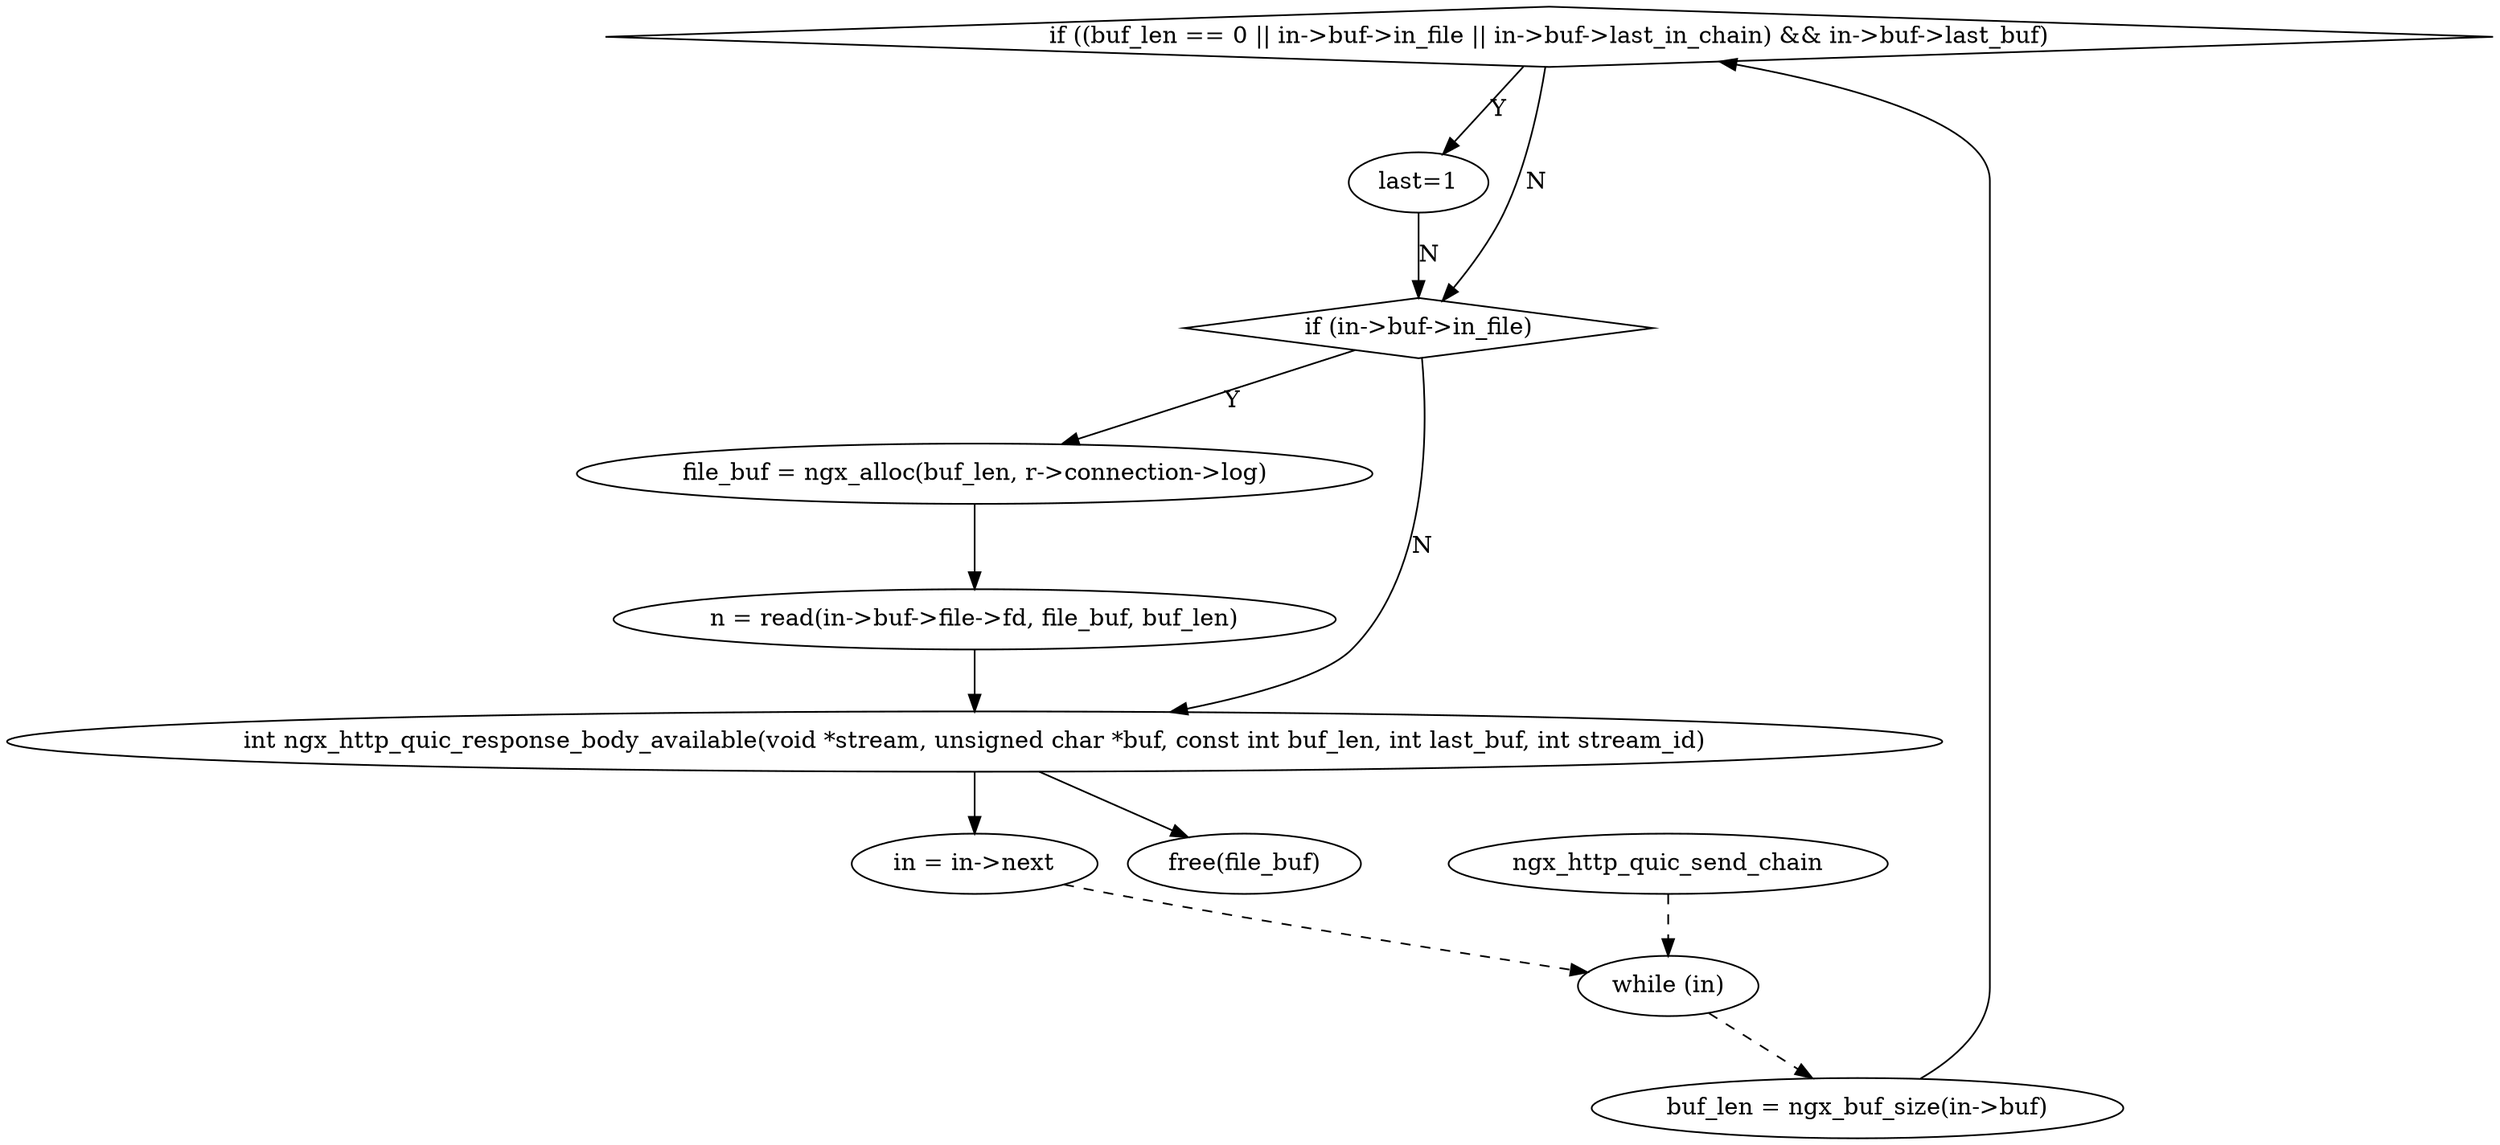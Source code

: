 digraph {
    "if ((buf_len == 0 || in->buf->in_file || in->buf->last_in_chain) && in->buf->last_buf)"[shape=diamond];
    "if (in->buf->in_file)"[shape=diamond];

    "ngx_http_quic_send_chain"->"while (in)"[style=dashed];
    "while (in)" -> "buf_len = ngx_buf_size(in->buf)"[style=dashed];
    "buf_len = ngx_buf_size(in->buf)"->"if ((buf_len == 0 || in->buf->in_file || in->buf->last_in_chain) && in->buf->last_buf)";
    "if ((buf_len == 0 || in->buf->in_file || in->buf->last_in_chain) && in->buf->last_buf)"->"last=1"[label=Y];
    "if ((buf_len == 0 || in->buf->in_file || in->buf->last_in_chain) && in->buf->last_buf)"->"if (in->buf->in_file)"[label=N];
    "last=1"->"if (in->buf->in_file)"[label=N];
    "if (in->buf->in_file)"->"file_buf = ngx_alloc(buf_len, r->connection->log)"[label=Y];
    "file_buf = ngx_alloc(buf_len, r->connection->log)"->"n = read(in->buf->file->fd, file_buf, buf_len)";
    "n = read(in->buf->file->fd, file_buf, buf_len)"->"int ngx_http_quic_response_body_available(void *stream, unsigned char *buf, const int buf_len, int last_buf, int stream_id)";
    "int ngx_http_quic_response_body_available(void *stream, unsigned char *buf, const int buf_len, int last_buf, int stream_id)"->"free(file_buf)";
    "if (in->buf->in_file)"->"int ngx_http_quic_response_body_available(void *stream, unsigned char *buf, const int buf_len, int last_buf, int stream_id)"[label=N];
    "int ngx_http_quic_response_body_available(void *stream, unsigned char *buf, const int buf_len, int last_buf, int stream_id)"->"in = in->next";
    "in = in->next"->"while (in)"[style=dashed];
}

digraph {
    "client.SendRequestAndWaitForResponse"->"void QuicSpdyClientBase::SendRequestAndWaitForResponse"[dir=both,style=dashed];
    "void QuicSpdyClientBase::SendRequestAndWaitForResponse"->"SendRequest(headers, body, fin)"[style=dashed];
    "SendRequest(headers, body, fin)"->"while (WaitForEvents()){}";
    "while (WaitForEvents()){}"->"void QuicSpdyClientBase::SendRequestAndWaitForResponse"[style=dashed];

    "SendRequest(headers, body, fin)"->"void QuicSpdyClientBase::SendRequest"[dir=both, style=dashed];
    "void QuicSpdyClientBase::SendRequest"->"QuicAsyncStatus rv = push_promise_index()->Try(headers, this, &handle)"[style=dashed];
    "QuicAsyncStatus rv = push_promise_index()->Try(headers, this, &handle)"->"QuicSpdyClientStream* stream = CreateClientStream()";
    "QuicSpdyClientStream* stream = CreateClientStream()"->"stream->SendRequest(headers.Clone(), body, fin)";
    "stream->SendRequest(headers.Clone(), body, fin)"->"MaybeAddDataToResend(headers, body, fin)";
    "MaybeAddDataToResend(headers, body, fin)"->"void QuicSpdyClientBase::SendRequest"[style=dashed];

    subgraph {
        "if (!body.empty())"[shape=diamond];
        "stream->SendRequest(headers.Clone(), body, fin)"->"size_t QuicSpdyClientStream::SendRequest"[dir=both, style=dashed];
        "size_t QuicSpdyClientStream::SendRequest"->"WriteHeaders(std::move(headers), send_fin_with_headers, nullptr)"[style=dashed];
        "WriteHeaders(std::move(headers), send_fin_with_headers, nullptr)"->"if (!body.empty())";
        "if (!body.empty())"->"WriteOrBufferData(body, fin, nullptr)"[label=Y];
        "if (!body.empty())"->"return bytes_sent"[label=N];
        "WriteOrBufferData(body, fin, nullptr)"->"return bytes_sent";
    }

    subgraph cluster_QuicSpdyStream_WriteHeaders{
    label = "QuicSpdyStream::WriteHeaders";
    "if (fin)"[shape=diamond];
    "WriteHeaders(std::move(headers), send_fin_with_headers, nullptr)"->"size_t QuicSpdyStream::WriteHeaders"[dir=both, style=dashed];
    "size_t QuicSpdyStream::WriteHeaders"->"spdy_session_->WriteHeaders"[style=dashed];
    "spdy_session_->WriteHeaders"->"if (fin)";
    "if (fin)"->"set_fin_sent(true)"[label=Y];
    "if (fin)"->"QuicSpdyStream::WriteHeaders return bytes_written"[label=N];
    "set_fin_sent(true)"->"CloseWriteSide()";
    "CloseWriteSide()"->"QuicSpdyStream::WriteHeaders return bytes_written";
    "QuicSpdyStream::WriteHeaders return bytes_written"->"size_t QuicSpdyStream::WriteHeaders"[style=dashed];
    }
    subgraph {
    "spdy_session_->WriteHeaders"->"size_t QuicSpdySession::WriteHeaders"[dir=both, style=dashed];
    "size_t QuicSpdySession::WriteHeaders"->"return WriteHeadersImpl"[style=dashed];
    "return WriteHeadersImpl"->"size_t QuicSpdySession::WriteHeaders"[style=dashed];
    } 
    subgraph {
        "return WriteHeadersImpl"->"size_t QuicSpdySession::WriteHeadersImpl"[dir=both, style=dashed];
        "size_t QuicSpdySession::WriteHeadersImpl"->"SpdyHeadersIR headers_frame(id, std::move(headers))"[style=dashed];
        "SpdyHeadersIR headers_frame(id, std::move(headers))"->"headers_frame.set_fin(fin)";
        "headers_frame.set_fin(fin)"->"if (perspective() == Perspective::IS_CLIENT)";
        "if (perspective() == Perspective::IS_CLIENT)"->
        "headers_frame.set_has_priority(true);
         headers_frame.set_weight(weight);
         headers_frame.set_parent_stream_id(parent_stream_id);
         headers_frame.set_exclusive(exclusive);"[label=Y];
        "if (perspective() == Perspective::IS_CLIENT)"->
        "SpdySerializedFrame frame(spdy_framer_.SerializeFrame(headers_frame))"[label=N];
        "headers_frame.set_has_priority(true);
         headers_frame.set_weight(weight);
         headers_frame.set_parent_stream_id(parent_stream_id);
         headers_frame.set_exclusive(exclusive);"->
        "SpdySerializedFrame frame(spdy_framer_.SerializeFrame(headers_frame))";
        "SpdySerializedFrame frame(spdy_framer_.SerializeFrame(headers_frame))"->
        "headers_stream_->WriteOrBufferData";
        "headers_stream_->WriteOrBufferData"->"QuicSpdySession::WriteHeadersImpl return frame.size()";
        "QuicSpdySession::WriteHeadersImpl return frame.size()";
    }

    subgraph {
    "if ((data.empty() && !fin) || fin_buffered_ || write_side_closed_)"[shape=diamond];
    "if (data.length() > 0)"[shape=diamond];
    "if (!had_buffered_data && (HasBufferedData() || fin_buffered_))"[shape=diamond];

    "headers_stream_->WriteOrBufferData"->"void QuicStream::WriteOrBufferData"[dir=both, style=dashed];
    "void QuicStream::WriteOrBufferData"->"if ((data.empty() && !fin) || fin_buffered_ || write_side_closed_)"[style=dashed];
    "if ((data.empty() && !fin) || fin_buffered_ || write_side_closed_)"->"QuicStream::WriteOrBufferData return;"[label=Y];
    "if ((data.empty() && !fin) || fin_buffered_ || write_side_closed_)"->"if (data.length() > 0)";
    "if (data.length() > 0)"->"struct iovec iov(MakeIovec(data))"[label=Y];
    "struct iovec iov(MakeIovec(data))"->"send_buffer_.SaveStreamData(&iov, 1, 0, data.length())";
    "send_buffer_.SaveStreamData(&iov, 1, 0, data.length())"->"OnDataBuffered(offset, data.length(), ack_listener)"
    "OnDataBuffered(offset, data.length(), ack_listener)"->"if (!had_buffered_data && (HasBufferedData() || fin_buffered_))";
    "if (data.length() > 0)"->"if (!had_buffered_data && (HasBufferedData() || fin_buffered_))"[label=N];

    "if (!had_buffered_data && (HasBufferedData() || fin_buffered_))"->"WriteBufferedData()"[label=Y];
    "WriteBufferedData()"->"void QuicStream::WriteOrBufferData"[style=dashed];
    "if (!had_buffered_data && (HasBufferedData() || fin_buffered_))"->"void QuicStream::WriteOrBufferData"[label=N, style=dashed];
    }

    subgraph {
    "WriteBufferedData()"->"void QuicStream::WriteBufferedData()"[dir=both, style=dashed];
    "void QuicStream::WriteBufferedData()"->"send_window = flow_controller_.SendWindowSize()";
    "send_window = flow_controller_.SendWindowSize()"->
    "QuicConsumedData consumed_data =
    WritevDataInner(write_length, stream_bytes_written(), fin)";
    "QuicConsumedData consumed_data =
    WritevDataInner(write_length, stream_bytes_written(), fin)"->"OnStreamDataConsumed(consumed_data.bytes_consumed)";
    "OnStreamDataConsumed(consumed_data.bytes_consumed)"->"AddBytesSent(consumed_data.bytes_consumed)";
    //"AddBytesSent(consumed_data.bytes_consumed)"->
    }

    subgraph {
    "if (fin && add_random_padding_after_fin_)"[shape=diamond];

    "QuicConsumedData consumed_data =
    WritevDataInner(write_length, stream_bytes_written(), fin)"->
    "QuicConsumedData QuicStream::WritevDataInner"[dir=both, style=dashed];
    "QuicConsumedData QuicStream::WritevDataInner"->"if (fin && add_random_padding_after_fin_)";
    "if (fin && add_random_padding_after_fin_)"->"state = FIN_AND_PADDING"[label=Y];
    "if (fin && add_random_padding_after_fin_)"->"return session()->WritevData(this, id(), write_length, offset, state"[label=N];
    "state = FIN_AND_PADDING"->"return session()->WritevData(this, id(), write_length, offset, state)";
    "return session()->WritevData(this, id(), write_length, offset, state)"->"QuicConsumedData QuicStream::WritevDataInner"[style=dashed];
    } 

    subgraph cluster_QuicSession_WritevData {
    label = "QuicSession::WritevData";
    "if (id == kCryptoStreamId && stream != GetMutableCryptoStream())"[shape=diamond];

    "return session()->WritevData(this, id(), write_length, offset, state)"->
    "QuicConsumedData QuicSession::WritevData"[dir=both, style=dashed];
    "QuicConsumedData QuicSession::WritevData"->"if (id == kCryptoStreamId && stream != GetMutableCryptoStream())"[style=dashed];
    "if (id == kCryptoStreamId && stream != GetMutableCryptoStream())"->
    "QuicConsumedData QuicSession::WritevData"[label="Y  return QuicConsumedData(0, false)",style=dashed];
    "if (id == kCryptoStreamId && stream != GetMutableCryptoStream())"->
    "if (!IsEncryptionEstablished() && id != kCryptoStreamId)"[label=N];
    "if (!IsEncryptionEstablished() && id != kCryptoStreamId)"->
    "QuicConsumedData QuicSession::WritevData"[label="Y  return QuicConsumedData(0, false)",style=dashed];
    "if (!IsEncryptionEstablished() && id != kCryptoStreamId)"->
    "QuicConsumedData data = 
    connection_->SendStreamData(id, write_length, offset, state)"[label=N];
    "QuicConsumedData data = 
    connection_->SendStreamData(id, write_length, offset, state)"->
    "QuicSession::WritevData return data;";
    "QuicSession::WritevData return data;"->"QuicConsumedData QuicSession::WritevData"[style=dashed];
    }

    subgraph cluster_QuicConnection_SendStreamData{
    label="QuicConnection::SendStreamData";
    "if (state == NO_FIN && write_length == 0)"[shape=diamond];

    "QuicConsumedData data = 
    connection_->SendStreamData(id, write_length, offset, state)"->
    "QuicConnection::SendStreamData"[dir=both, style=dashed];
    "QuicConnection::SendStreamData"->"if (state == NO_FIN && write_length == 0)"[style=dashed];
    "if (state == NO_FIN && write_length == 0)"->"QuicConnection::SendStreamData"[label="Y return QuicConsumedData(0, false);", style=dashed];
    "if (state == NO_FIN && write_length == 0)"->"ScopedRetransmissionScheduler alarm_delayer(this)"[label=N];
    "ScopedRetransmissionScheduler alarm_delayer(this)"->"ScopedPacketFlusher flusher(this, SEND_ACK_IF_PENDING)";
    "ScopedPacketFlusher flusher(this, SEND_ACK_IF_PENDING)"->"packet_generator_.ConsumeData(id, write_length, offset, state)";
    "packet_generator_.ConsumeData(id, write_length, offset, state)"->"QuicConnection::SendStreamData"[style=dashed];
    }

    subgraph cluster_QuicPacketGenerator_ConsumeData {
    label = "QuicPacketGenerator::ConsumeData";
    "packet_generator_.ConsumeData(id, write_length, offset, state)"->"QuicPacketGenerator::ConsumeData"[dir=both, style=dashed];

    }
}
